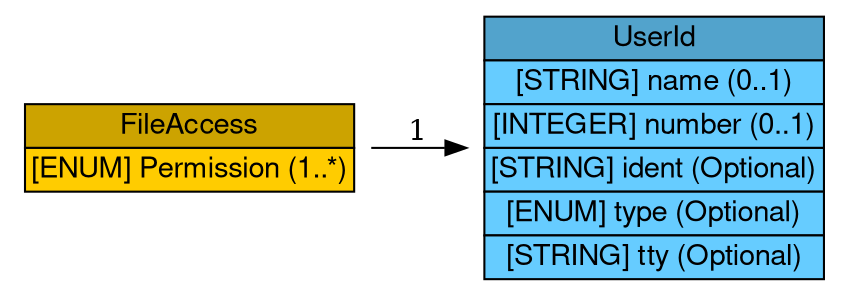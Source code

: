 digraph FileAccess {
	graph [bb="0,0,395,134",
		rankdir=LR
	];
	node [label="\N"];
	FileAccess	 [height=0.69444,
		label=<<table BORDER="0" CELLBORDER="1" CELLSPACING="0"> <tr> <td BGCOLOR="#cca300" HREF="/idmef_parser/IDMEFv2/FileAccess.html" TITLE="The FileAccess class represents the access permissions on a file. The representation is intended to be useful across operating systems. "><FONT FACE="Nimbus Sans L">FileAccess</FONT></td> </tr>" %<tr><td BGCOLOR="#FFCC00"  HREF="/idmef_parser/IDMEFv2/FileAccess.html" TITLE="Level of access allowed.  The permitted values are shown below.  There is no default value.  (See also Section 10.)"><FONT FACE="Nimbus Sans L">[ENUM] Permission (1..*)</FONT></td></tr>%</table>>,
		pos="86.5,67",
		shape=plaintext,
		width=2.4028];
	UserId	 [height=1.8611,
		label=<<table BORDER="0" CELLBORDER="1" CELLSPACING="0"> <tr> <td BGCOLOR="#52a3cc" HREF="/idmef_parser/IDMEFv2/UserId.html" TITLE="The UserId class provides specific information about a user. More than one UserId can be used within the User class to indicate attempts to transition from one user to another, or to provide complete information about a user&#39;s (or process&#39;) privileges. "><FONT FACE="Nimbus Sans L">UserId</FONT></td> </tr>" %<tr><td BGCOLOR="#66CCFF"  HREF="/idmef_parser/IDMEFv2/UserId.html" TITLE="A user or group name."><FONT FACE="Nimbus Sans L">[STRING] name (0..1)</FONT></td></tr>%<tr><td BGCOLOR="#66CCFF"  HREF="/idmef_parser/IDMEFv2/UserId.html" TITLE="A user or group number."><FONT FACE="Nimbus Sans L">[INTEGER] number (0..1)</FONT></td></tr>%<tr><td BGCOLOR="#66CCFF"  HREF="/idmef_parser/IDMEFv2/UserId.html" TITLE="A unique identifier for the user id, see Section 3.2.9."><FONT FACE="Nimbus Sans L">[STRING] ident (Optional)</FONT></td></tr>%<tr><td BGCOLOR="#66CCFF"  HREF="/idmef_parser/IDMEFv2/UserId.html" TITLE="The type of user information represented.  The permitted values for this attribute are shown below.  The default value is &quot;original-user&quot;.  (See also Section 10.)"><FONT FACE="Nimbus Sans L">[ENUM] type (Optional)</FONT></td></tr>%<tr><td BGCOLOR="#66CCFF"  HREF="/idmef_parser/IDMEFv2/UserId.html" TITLE="The tty the user is using."><FONT FACE="Nimbus Sans L">[STRING] tty (Optional)</FONT></td></tr>%</table>>,
		pos="306,67",
		shape=plaintext,
		width=2.4722];
	FileAccess -> UserId	 [label=1,
		lp="195,74.5",
		pos="e,217,67 173.25,67 184.26,67 195.59,67 206.78,67"];
}
